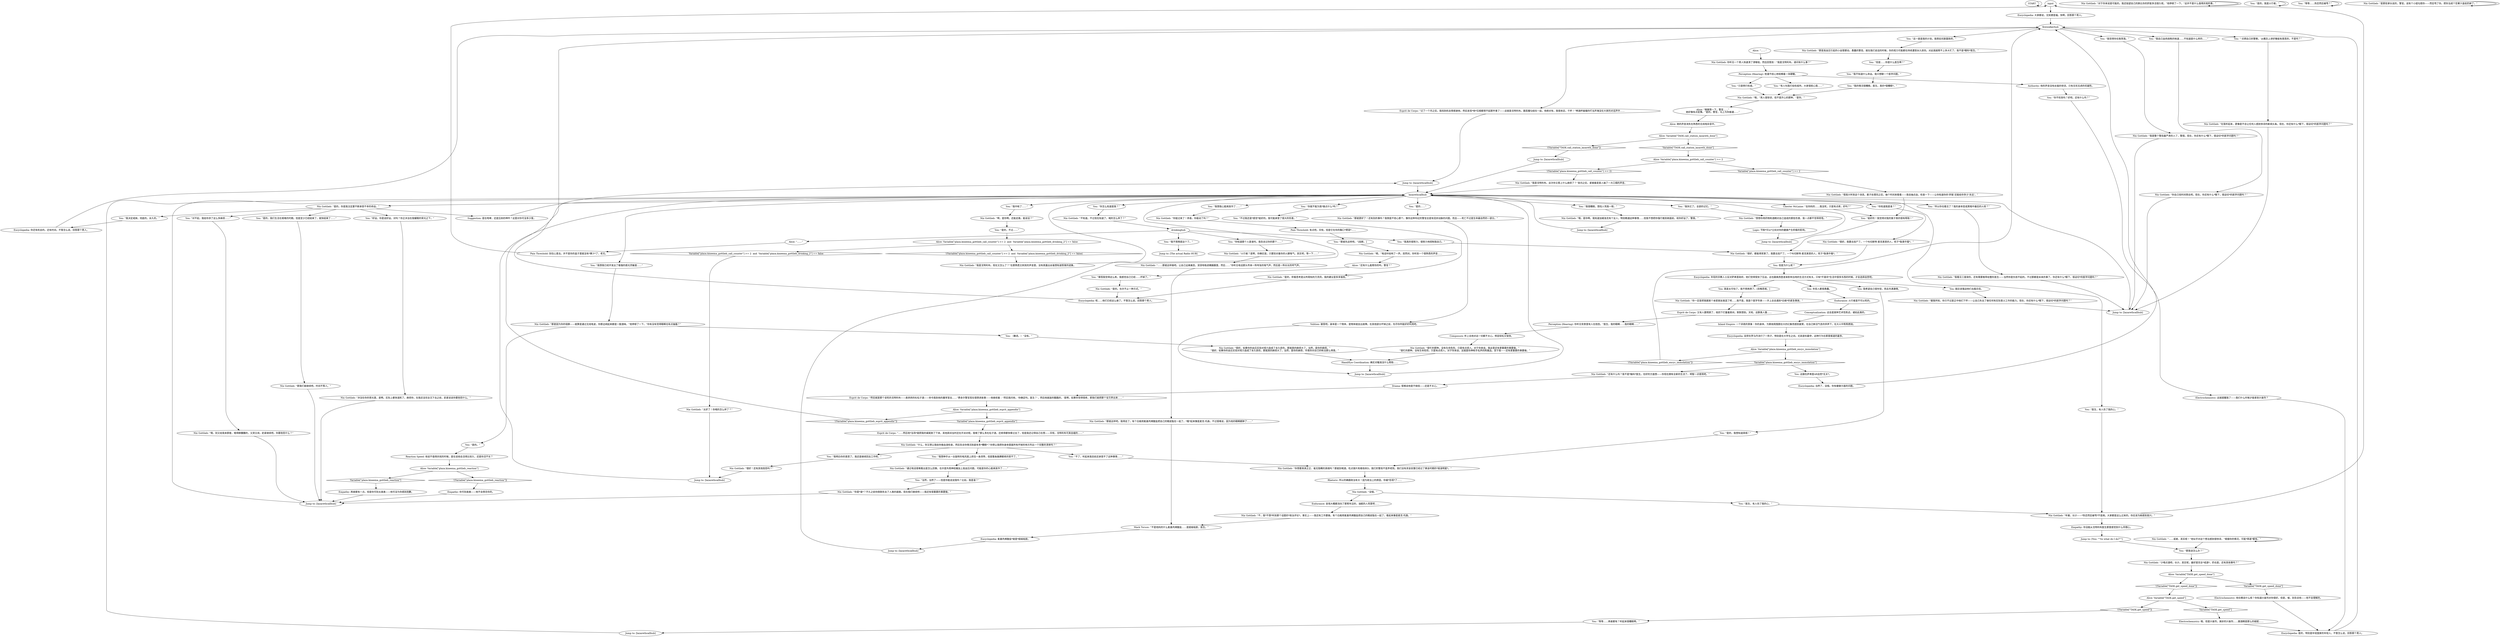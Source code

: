 # KINEEMA / LAZARETH CALL
# Here you can complete TASK.call_station_lazareth and get mocked by Nix Gottlieb.
# ==================================================
digraph G {
	  0 [label="START"];
	  1 [label="input"];
	  2 [label="You: “你知道那个人是谁吗，我告诉过你的那个……”"];
	  3 [label="You: “挺好的！我觉得对我的案子真的很有帮助！”"];
	  4 [label="Jump to: [lazarethcallhub]"];
	  5 [label="Nix Gottlieb: “没错。”"];
	  6 [label="Endurance: 金钱大概都流向了那帮年迈的，油腻的人兜里吧……"];
	  7 [label="You: “难怪我觉得这么疼。我感觉自己已经……坏掉了。”"];
	  8 [label="Jump to: [The actual Radio HUB]"];
	  9 [label="Nix Gottlieb: “很好。我要去验尸了。一个叫切斯特·麦克莱恩的人，死于*鱼类中毒*。”"];
	  10 [label="Nix Gottlieb: “是的，你是我注定要不断承受不幸的命运。”"];
	  11 [label="You: “医生，有人伤了我的心。”"];
	  12 [label="You: “不过我还是*感觉*挺好的。我可能承受了很大的伤害。”"];
	  13 [label="Nix Gottlieb: “什么，你又想让我给你做血液检查，然后告诉你情况到底有多*糟糕*？你想让我把你身体里面所有坏掉的地方列出一个完整的清单吗？”"];
	  14 [label="Esprit de Corps: “过了一个月之后，我找到机会想感谢他，然后发现*他*压根都想不起那件事了——这就是戈特利布。跟恶魔勾结在一起，他绝对有，我很肯定。干杯！”啤酒杯碰撞的叮当声淹没在大家的对话声中……"];
	  15 [label="You: “我觉得你在取笑我。”"];
	  16 [label="You: “所以你也看见了？我的身体变成黑暗中最后的火炬？”"];
	  17 [label="You: “我想伸手从一台旋转的电风扇上抓住一条领带，但是整条胳膊都疼的受不了。”"];
	  18 [label="You: “是的，我想知道真相！”"];
	  19 [label="Encyclopedia: 你还有机会的。还有时间。不管怎么说，回答那个男人。"];
	  20 [label="Nix Gottlieb: “很高兴听到这个消息。案子处理完之后，抽个时间来看看——我会抽点血，检查一下——让你知道你的‘肝脏’还能给你多少‘永远’。”"];
	  21 [label="Nix Gottlieb: “我是戈特利布。现在又怎么了？”在那熟悉又刺耳的声音里，没有表露出丝毫想知道答案的迹象。"];
	  22 [label="Nix Gottlieb: “很好！还有其他抱怨吗？”"];
	  23 [label="Nix Gottlieb: “那就这样吧。我得走了。有个白痴用氰基丙烯酸盐把自己的眼皮黏在一起了。*看*起来像是麦克·托森，不过很难说，因为他的眼睛都肿了……”"];
	  24 [label="Endurance: 火行者是不可以死的。"];
	  25 [label="Encyclopedia: 是的，特别是年轻国家的年轻人。不管怎么说，回答那个男人。"];
	  26 [label="Logic: 节制*可以*立刻对你的健康产生积极的影响。"];
	  27 [label="Authority: 他的声音没有丝毫的惊讶。只有无忧无虑的优越性。"];
	  28 [label="You: “我的情况很糟糕，医生。真的*很糟糕*。”"];
	  29 [label="Nix Gottlieb: “那我们就继续吧。时间不等人。”"];
	  30 [label="Nix Gottlieb: “对于你来说是可能的。我还指望自己的肺比你的肝脏多活很久呢。”他停顿了一下。“这并不是什么值得庆祝的事。”"];
	  31 [label="Reaction Speed: 他说不值得庆祝的时候，是在说他会活得比较久，还是你活不长？"];
	  32 [label="Nix Gottlieb: “那是高血压引起的小血管颤动，愚蠢的警官。就在我们说话的时候，你的视力可能都在持续遭受永久损伤。对此我就帮不上多大忙了。我不是*眼科*医生。”"];
	  33 [label="Nix Gottlieb: “据我所知，你只不过是正中他们下怀——让自己失去了做任何有实际意义工作的能力。现在，你还有什么*眼下，很迫切*的医学问题吗？”"];
	  34 [label="Encyclopedia: 呃……他们已经这么做了。不管怎么说，回答那个男人。"];
	  35 [label="Composure: 听上去他对这一切都不关心。明显轻松又愉快。"];
	  36 [label="Jump to: [lazarethcallhub]"];
	  37 [label="Alice: “……”"];
	  38 [label="You: “我决定戒掉。彻底的。永久的。”"];
	  39 [label="You: “当然，当然了——但是你能说说我吗？比如，我是谁？”"];
	  40 [label="Nix Gottlieb: “……或者，其实呢！”他似乎对这个想法感到很惊讶。“根据你的情况，可能*两者*都有。”"];
	  41 [label="You: “等等……两者都有？听起来很糟糕啊。”"];
	  42 [label="Electrochemistry: 哦，但是兴奋剂，美妙的兴奋剂……跟酒精是那么的般配……"];
	  43 [label="Electrochemistry: 这就提醒我了——我们什么时候才能拿到兴奋剂？"];
	  44 [label="Nix Gottlieb: “还有什么吗？我不是*脑科*医生。往好的方面想——你现在拥有全新的生活了。明智一点使用吧。”"];
	  45 [label="You: 但是为什么呢？"];
	  46 [label="Chester McLaine: “去你妈的……我没死，只是有点疼，好吗？”"];
	  47 [label="You: “那就先这样吧。”[挂断。]"];
	  48 [label="You: “是的……”"];
	  49 [label="You: “是的，我是火行者。”"];
	  50 [label="Nix Gottlieb: “火行者？是啊，你确实是。只要别对着你的火脚吸气。其实吧，等一下……”"];
	  51 [label="Nix Gottlieb: “你一定是把我跟某个亲密朋友搞混了吧……我不是。我是个医学专家——手上总会遇到*白痴*的紧急事故。”"];
	  52 [label="Encyclopedia: 大家都说，无知便是福。快啊，回答那个男人。"];
	  53 [label="Alice: “稍微等一下，警官……”\n她好像有点犹豫。“是的，警官，马上为你接通……”"];
	  54 [label="Suggestion: 是在咆哮，还是压抑的呻吟？这里对你可没多少爱。"];
	  55 [label="You: “我不知道什么命运。我只想聊一个医学问题。”"];
	  56 [label="Nix Gottlieb: “很忙的那种。没有生命危险，只是有点烦人。对于你来说。我这里还有更重要的事要做。”\n“很忙的那种。没有生命危险，只是有点烦人。对于你来说，这就是你神枪手名声的附属品。至于我——还有更重要的事要做。”"];
	  57 [label="Empathy: 你没能从戈特利布医生那里感觉到什么同理心。"];
	  58 [label="You: “等等……热恋然后被甩？”"];
	  59 [label="Nix Gottlieb: “是那些家伙说的，警官。说有个小妞勾搭你——然后甩了你。把你当成个空果汁盒给扔掉了。”"];
	  60 [label="Pain Threshold: 别往心里去。并不是你的盒子里就没有*果汁*了，老兄。"];
	  61 [label="Alice: “……”"];
	  62 [label="Empathy: 你可别臭美——他不会想念你的。"];
	  63 [label="Nix Gottlieb: “听着，伙计——*热恋然后被甩*不是病。大家都是这么过来的。你应该为她感到高兴。”"];
	  64 [label="Alice: Variable[\"plaza.kineema_gottlieb_esprit_appendix\"]"];
	  65 [label="Variable[\"plaza.kineema_gottlieb_esprit_appendix\"]", shape=diamond];
	  66 [label="!(Variable[\"plaza.kineema_gottlieb_esprit_appendix\"])", shape=diamond];
	  67 [label="You: “你不吃惊吗？好吧。还有什么吗？”"];
	  68 [label="Pain Threshold: 有点吧。天啦，但是它在你的胸口*燃烧*……"];
	  69 [label="Nix Gottlieb: “不，我*不想*听到那个话题的*政治评论*。事实上——我还有工作要做。有个白痴用氰基丙烯酸盐把自己的眼皮黏在一起了。看起来像是麦克·托森。”"];
	  70 [label="Jump to: [You: \"\"So what do I do?\"\"]"];
	  71 [label="Nix Gottlieb: “不知道。不过现在知道了。喝的怎么样了？”"];
	  72 [label="Nix Gottlieb: “太好了！你喝的怎么样了？”"];
	  73 [label="You: “你知道我是谁？”"];
	  74 [label="You: “我不想再提这个了。”"];
	  75 [label="Nix Gottlieb: “你是*谁*？不久之前你刚刚失去了人类的面貌。现在我们继续吧——我还有很重要的事要做。”"];
	  76 [label="Nix Gottlieb: “少喝点酒吧，伙计。其实呢，最好是完全*戒酒*。药也是。还有其他事吗？”"];
	  77 [label="You: “我明白你的意思了。我还是继续回去工作吧。”"];
	  78 [label="Jump to: [lazarethcallhub]"];
	  79 [label="Nix Gottlieb: “在我听起来，更像是不会让任何人感到惊讶的新闻头条。现在，你还有什么*眼下，很迫切*的医学问题吗？”"];
	  80 [label="You: 年轻人都很愚蠢。"];
	  81 [label="You: 我希望自己很年轻，而且充满激情。"];
	  82 [label="Volition: 接受吧。身体是一个物体，是物体就会出故障。在其他部分坏掉之前，先尽你所能好好利用吧。"];
	  83 [label="Jump to: [lazarethcallhub]"];
	  84 [label="Jump to: [lazarethcallhub]"];
	  85 [label="Nix Gottlieb: “你想要真真正正、毫无隐瞒的真相吗？那就别喝酒，吃点镁片和维他命D。我们的警局不是养老院。我们没有资金安置已经过了黄金时期的*摇滚明星*。”"];
	  86 [label="Nix Gottlieb: “很好，都能得奖章了。我要去验尸了。一个叫切斯特·麦克莱恩的人，死于*鱼类中毒*。”"];
	  87 [label="Nix Gottlieb: “哦，是你啊。我知道加姆洛克有个女人，特别精通这种事情……但我不想把你强行推到她面前。祝你好运了，警探。”"];
	  88 [label="You: “对不起，我给你添了这么多麻烦……”"];
	  89 [label="Alice: Variable[\"TASK.get_speed_done\"]"];
	  90 [label="Variable[\"TASK.get_speed_done\"]", shape=diamond];
	  91 [label="!(Variable[\"TASK.get_speed_done\"])", shape=diamond];
	  92 [label="Alice: Variable[\"TASK.get_speed\"]"];
	  93 [label="Variable[\"TASK.get_speed\"]", shape=diamond];
	  94 [label="!(Variable[\"TASK.get_speed\"])", shape=diamond];
	  95 [label="Nix Gottlieb: “那就更好了！还有别的事吗？我倒是不担心那个。像你这种年纪的警官总是有冠状动脉的问题。而且——死亡不过是生命最自然的一部分。”"];
	  96 [label="Encyclopedia: 年轻的宗教人士反对萨弗里政府，他们觉得受到了压迫。这也跟奥西登逐渐影响当地的生活方式有关。只有*不喜欢*生活中很多东西的时候，才会选择自焚吧。"];
	  97 [label="You: 这跟在萨弗里AR自焚*无关*。"];
	  98 [label="Mack Torson: “不是他妈的什么氰基丙烯酸盐……是超级粘胶，医生。”"];
	  99 [label="Encyclopedia: 氰基丙烯酸盐*就是*超级粘胶。"];
	  100 [label="Alice: Variable[\"TASK.call_station_lazareth_done\"]"];
	  101 [label="Variable[\"TASK.call_station_lazareth_done\"]", shape=diamond];
	  102 [label="!(Variable[\"TASK.call_station_lazareth_done\"])", shape=diamond];
	  103 [label="Nix Gottlieb: “我是戈特利布。这次你又惹上什么麻烦了？”发问之后，紧接着是某人抽了一大口烟的声音。"];
	  104 [label="You: “只是例行检查。”"];
	  105 [label="You: “你就不能为我*做点什么*吗？”"];
	  106 [label="Inland Empire: 一个状绝的景象：你的身体，为萦绕周围那巨大的幻象而感到疲累，在自己鲜活气息的供养下，在大火中熊熊燃烧。"];
	  107 [label="Nix Gottlieb: “我是整个警局最严肃的人了，警探。现在，你还有什么*眼下，很迫切*的医学问题吗？”"];
	  108 [label="Nix Gottlieb: “我看见三度烧伤，还有需要推荐给整形医生——当然你是负担不起的。不过那都是未来的事了。你还有什么*眼下，很迫切*的医学问题吗？”"];
	  109 [label="Alice: Variable[\"plaza.kineema_gottlieb_call_counter\"] >= 2  and  Variable[\"plaza.kineema_gottlieb_drinking_2\"] == false"];
	  110 [label="Variable[\"plaza.kineema_gottlieb_call_counter\"] >= 2  and  Variable[\"plaza.kineema_gottlieb_drinking_2\"] == false", shape=diamond];
	  111 [label="!(Variable[\"plaza.kineema_gottlieb_call_counter\"] >= 2  and  Variable[\"plaza.kineema_gottlieb_drinking_2\"] == false)", shape=diamond];
	  112 [label="Empathy: 两者都有一点。但是你可别太臭美——他可没为你感到抱歉。"];
	  113 [label="Nix Gottlieb: “是的，积极思考是众所周知的万灵药。我的建议是多多锻炼。”"];
	  114 [label="Nix Gottlieb: “你自己找时间想去吧。现在，你还有什么*眼下，很迫切*的医学问题吗？”"];
	  115 [label="lazarethcallhub"];
	  116 [label="You: “我很糟糕，想找人骂我一顿。”"];
	  117 [label="You: “我真的很努力，很努力地控制我自己。”"];
	  118 [label="Nix Gottlieb: “哦，别又给我来那套，喝得醉醺醺的，又哭又闹，赶紧继续吧。你要抱怨什么？”"];
	  119 [label="Jump to: [lazarethcallhub]"];
	  120 [label="You: “我失忆了。全部的记忆。”"];
	  121 [label="You: “那我该怎么办？”"];
	  122 [label="You: “不了，听起来我目前还承受不了这种事情……”"];
	  123 [label="Jump to: [lazarethcallhub]"];
	  124 [label="Esprit de Corps: “……然后他*当场*就把我的阑尾割了下来，其他房间当时还在开派对呢。我喝了那么多杜松子酒，还疼得都快晕过去了，但是我还记得自己在想——天啦，戈特利布可真会缝的……”"];
	  125 [label="firewalkerhub"];
	  126 [label="You: “我自己血肉烧焦的味道……不知道是什么样的……”"];
	  127 [label="Perception (Hearing): 你听见背景里有人在抱怨。“医生，我的眼睛……我的眼睛……”"];
	  128 [label="Jump to: [lazarethcallhub]"];
	  129 [label="Rhetoric: 所以的确跟政治有关！因为政治上的原因，你被*忽视*了……"];
	  130 [label="Hand/Eye Coordination: 确实对瞄准没什么帮助……"];
	  131 [label="Nix Gottlieb: 你听见一个男人快速清了清喉咙，然后回答到：“我是戈特利布。请问有什么事？”"];
	  132 [label="Nix Gottlieb: “嗯。”电话咔哒响了一声。突然间，你听到一个很熟悉的声音……"];
	  133 [label="You: “我想我心脏病发作了……”"];
	  134 [label="You: （撒谎。）“没有。”"];
	  135 [label="Conceptualization: 这会是某种艺术性陈述，诸如此类的。"];
	  136 [label="Drama: 很难说他是不相信——还是不关心。"];
	  137 [label="Esprit de Corps: 又有人要照顾了，他四下打量着房间，默默想到。天啦，这群类人猿……"];
	  138 [label="Alice: “还有什么能帮你的吗，警官？”"];
	  139 [label="You: “你怎么知道是我？”"];
	  140 [label="Alice: Variable[\"plaza.kineema_gottlieb_call_counter\"] >= 2"];
	  141 [label="Variable[\"plaza.kineema_gottlieb_call_counter\"] >= 2", shape=diamond];
	  142 [label="!(Variable[\"plaza.kineema_gottlieb_call_counter\"] >= 2)", shape=diamond];
	  143 [label="Perception (Hearing): 他漫不经心地咀嚼着一块硬糖。"];
	  144 [label="You: “有人叫我打给检疫所。大家很担心我……”"];
	  145 [label="Nix Gottlieb: “哦，”男人很惊讶，但不是开心的那种。“是你。”"];
	  146 [label="Alice: Variable[\"plaza.kineema_gottlieb_reaction\"]"];
	  147 [label="Variable[\"plaza.kineema_gottlieb_reaction\"]", shape=diamond];
	  148 [label="!(Variable[\"plaza.kineema_gottlieb_reaction\"])", shape=diamond];
	  149 [label="Nix Gottlieb: “很好。如果你的血压实验对视力造成了永久损伤，那就真的麻烦大了。当然，是你的麻烦。”\n“很好。如果你的血压实验对视力造成了永久损伤，那就真的麻烦大了。当然，是你的麻烦，毕竟你对自己的枪法那么得意。”"];
	  150 [label="You: “‘点燃自己的警察。’从概念上讲好像挺有意思的，不是吗？”"];
	  151 [label="You: 就应该强迫他们去服兵役。"];
	  152 [label="Encyclopedia: 当然了，没错。你有健康方面的问题。"];
	  153 [label="You: “医生，有人伤了我的心。”"];
	  154 [label="Nix Gottlieb: “是的。也许不止一种方式。”"];
	  155 [label="You: “是的，不过……”"];
	  156 [label="drinkinghub"];
	  157 [label="You: “好运，你是说好运，对吗？你正沐浴在我耀眼的荣光之下。”"];
	  158 [label="You: “是的，我们生活在艰难的时期。但是至少已经结束了。就快结束了……”"];
	  159 [label="Nix Gottlieb: “沐浴在你的荣光里，是啊。实际上都快溺死了。麻烦你，在我还没完全沉下去之前，赶紧说说你要抱怨什么。”"];
	  160 [label="Nix Gottlieb: “通过电话很难看出是怎么回事。也许是外周神经痛加上高血压问题。可能是你的心脏病发作了……”"];
	  161 [label="You: “但是……你是什么医生啊？”"];
	  162 [label="Nix Gottlieb: “你挺过来了！恭喜。你能动了吗？”"];
	  163 [label="Nix Gottlieb: “……那就这样做吧。让自己远离痛苦。深深地吸进横膈膜里，然后……”你听见电话那头传来一阵夸张的吸气声，然后是一阵长长的呼气声。"];
	  164 [label="Alice: Variable[\"plaza.kineema_gottlieb_encyc_immolation\"]"];
	  165 [label="Variable[\"plaza.kineema_gottlieb_encyc_immolation\"]", shape=diamond];
	  166 [label="!(Variable[\"plaza.kineema_gottlieb_encyc_immolation\"])", shape=diamond];
	  167 [label="You: 真是太可怕了。我不想再想了。[忽略思维。]"];
	  168 [label="Alice: 她的声音消失在熟悉的无线电杂音中。"];
	  169 [label="Nix Gottlieb: “啊，是你啊。还能走路，能说话？”"];
	  170 [label="You: “我想我已经开发出了极强的感光灵敏度……”"];
	  171 [label="Electrochemistry: 他在瞎说什么呢？你知道兴奋剂对你很好。但是，嘘，别告诉他——他不会理解的。"];
	  172 [label="Jump to: [lazarethcallhub]"];
	  173 [label="You: “这一直是我的计划。我想反抗联盟政府。”"];
	  174 [label="You: “我中枪了……”"];
	  175 [label="Nix Gottlieb: “那是因为你的宿醉——就算是通过无线电波，你那边闻起来都是一股酒味。”他停顿了一下。“你有没有觉得眼睛也有点抽搐？”"];
	  176 [label="You: “是的。”"];
	  177 [label="Jump to: [lazarethcallhub]"];
	  178 [label="Nix Gottlieb: “想想你用药物和酒精对自己造成的那些伤害，我一点都不觉得奇怪。”"];
	  179 [label="Esprit de Corps: “然后就是那个该死的戈特利布——臭烘烘的杜松子酒——命令我到他的屠宰室去……”费舍尔警官现在很想讲故事——他继续着：“然后我问他，‘你确定吗，医生？’，然后他就装的酷酷的，‘是啊，如果你觉得很疼，那我们就把那个宝贝弄出来……”"];
	  180 [label="Encyclopedia: 自焚在罗马丹流行了一阵子，特别是在大学生之间。尤其是科霍伊，这种行为在那里报道的最多。"];
	  0 -> 0
	  1 -> 52
	  2 -> 50
	  3 -> 86
	  4 -> 115
	  5 -> 11
	  5 -> 6
	  6 -> 69
	  7 -> 154
	  9 -> 45
	  10 -> 38
	  10 -> 54
	  10 -> 88
	  10 -> 157
	  10 -> 158
	  11 -> 63
	  12 -> 113
	  13 -> 17
	  13 -> 122
	  13 -> 77
	  14 -> 84
	  15 -> 107
	  16 -> 108
	  17 -> 160
	  18 -> 85
	  19 -> 125
	  20 -> 3
	  21 -> 115
	  22 -> 83
	  23 -> 98
	  24 -> 135
	  25 -> 125
	  26 -> 172
	  27 -> 67
	  28 -> 145
	  29 -> 119
	  30 -> 30
	  31 -> 146
	  32 -> 161
	  33 -> 78
	  34 -> 125
	  35 -> 56
	  36 -> 115
	  37 -> 60
	  38 -> 19
	  39 -> 75
	  40 -> 40
	  40 -> 121
	  41 -> 4
	  42 -> 25
	  43 -> 25
	  44 -> 136
	  45 -> 96
	  46 -> 3
	  47 -> 132
	  48 -> 95
	  49 -> 49
	  50 -> 163
	  51 -> 137
	  52 -> 125
	  53 -> 168
	  54 -> 115
	  55 -> 28
	  56 -> 130
	  57 -> 70
	  58 -> 58
	  59 -> 59
	  60 -> 1
	  61 -> 131
	  62 -> 119
	  63 -> 57
	  63 -> 1
	  64 -> 65
	  64 -> 66
	  65 -> 124
	  66 -> 84
	  67 -> 43
	  68 -> 47
	  69 -> 98
	  70 -> 121
	  71 -> 156
	  72 -> 83
	  73 -> 9
	  74 -> 8
	  75 -> 119
	  76 -> 89
	  77 -> 22
	  78 -> 115
	  79 -> 78
	  80 -> 24
	  81 -> 18
	  82 -> 177
	  83 -> 115
	  84 -> 115
	  85 -> 129
	  86 -> 45
	  87 -> 128
	  88 -> 118
	  89 -> 90
	  89 -> 91
	  90 -> 171
	  91 -> 92
	  92 -> 93
	  92 -> 94
	  93 -> 42
	  94 -> 41
	  95 -> 82
	  96 -> 80
	  96 -> 81
	  96 -> 167
	  96 -> 151
	  97 -> 152
	  98 -> 99
	  99 -> 123
	  100 -> 101
	  100 -> 102
	  101 -> 140
	  102 -> 36
	  103 -> 115
	  104 -> 145
	  105 -> 12
	  106 -> 180
	  107 -> 78
	  108 -> 78
	  109 -> 110
	  109 -> 111
	  110 -> 72
	  111 -> 21
	  112 -> 119
	  113 -> 34
	  114 -> 78
	  115 -> 133
	  115 -> 73
	  115 -> 170
	  115 -> 139
	  115 -> 10
	  115 -> 105
	  115 -> 174
	  115 -> 46
	  115 -> 48
	  115 -> 16
	  115 -> 116
	  115 -> 120
	  115 -> 153
	  116 -> 87
	  117 -> 86
	  118 -> 119
	  119 -> 115
	  120 -> 178
	  121 -> 76
	  122 -> 85
	  123 -> 115
	  124 -> 13
	  125 -> 173
	  125 -> 14
	  125 -> 15
	  125 -> 150
	  125 -> 126
	  126 -> 114
	  127 -> 35
	  128 -> 115
	  129 -> 5
	  130 -> 177
	  131 -> 143
	  132 -> 138
	  133 -> 162
	  134 -> 149
	  135 -> 106
	  136 -> 179
	  137 -> 127
	  138 -> 7
	  139 -> 71
	  140 -> 141
	  140 -> 142
	  141 -> 20
	  142 -> 103
	  143 -> 104
	  143 -> 27
	  143 -> 144
	  144 -> 145
	  145 -> 53
	  146 -> 147
	  146 -> 148
	  147 -> 112
	  148 -> 62
	  149 -> 130
	  150 -> 79
	  151 -> 33
	  152 -> 125
	  153 -> 63
	  154 -> 34
	  155 -> 109
	  156 -> 74
	  156 -> 117
	  156 -> 2
	  156 -> 37
	  157 -> 159
	  158 -> 29
	  159 -> 119
	  160 -> 39
	  161 -> 55
	  162 -> 68
	  163 -> 23
	  164 -> 165
	  164 -> 166
	  165 -> 97
	  165 -> 44
	  166 -> 125
	  167 -> 51
	  168 -> 100
	  169 -> 155
	  170 -> 175
	  171 -> 25
	  172 -> 115
	  173 -> 32
	  174 -> 169
	  175 -> 176
	  175 -> 134
	  176 -> 31
	  177 -> 115
	  178 -> 26
	  179 -> 64
	  180 -> 164
}

